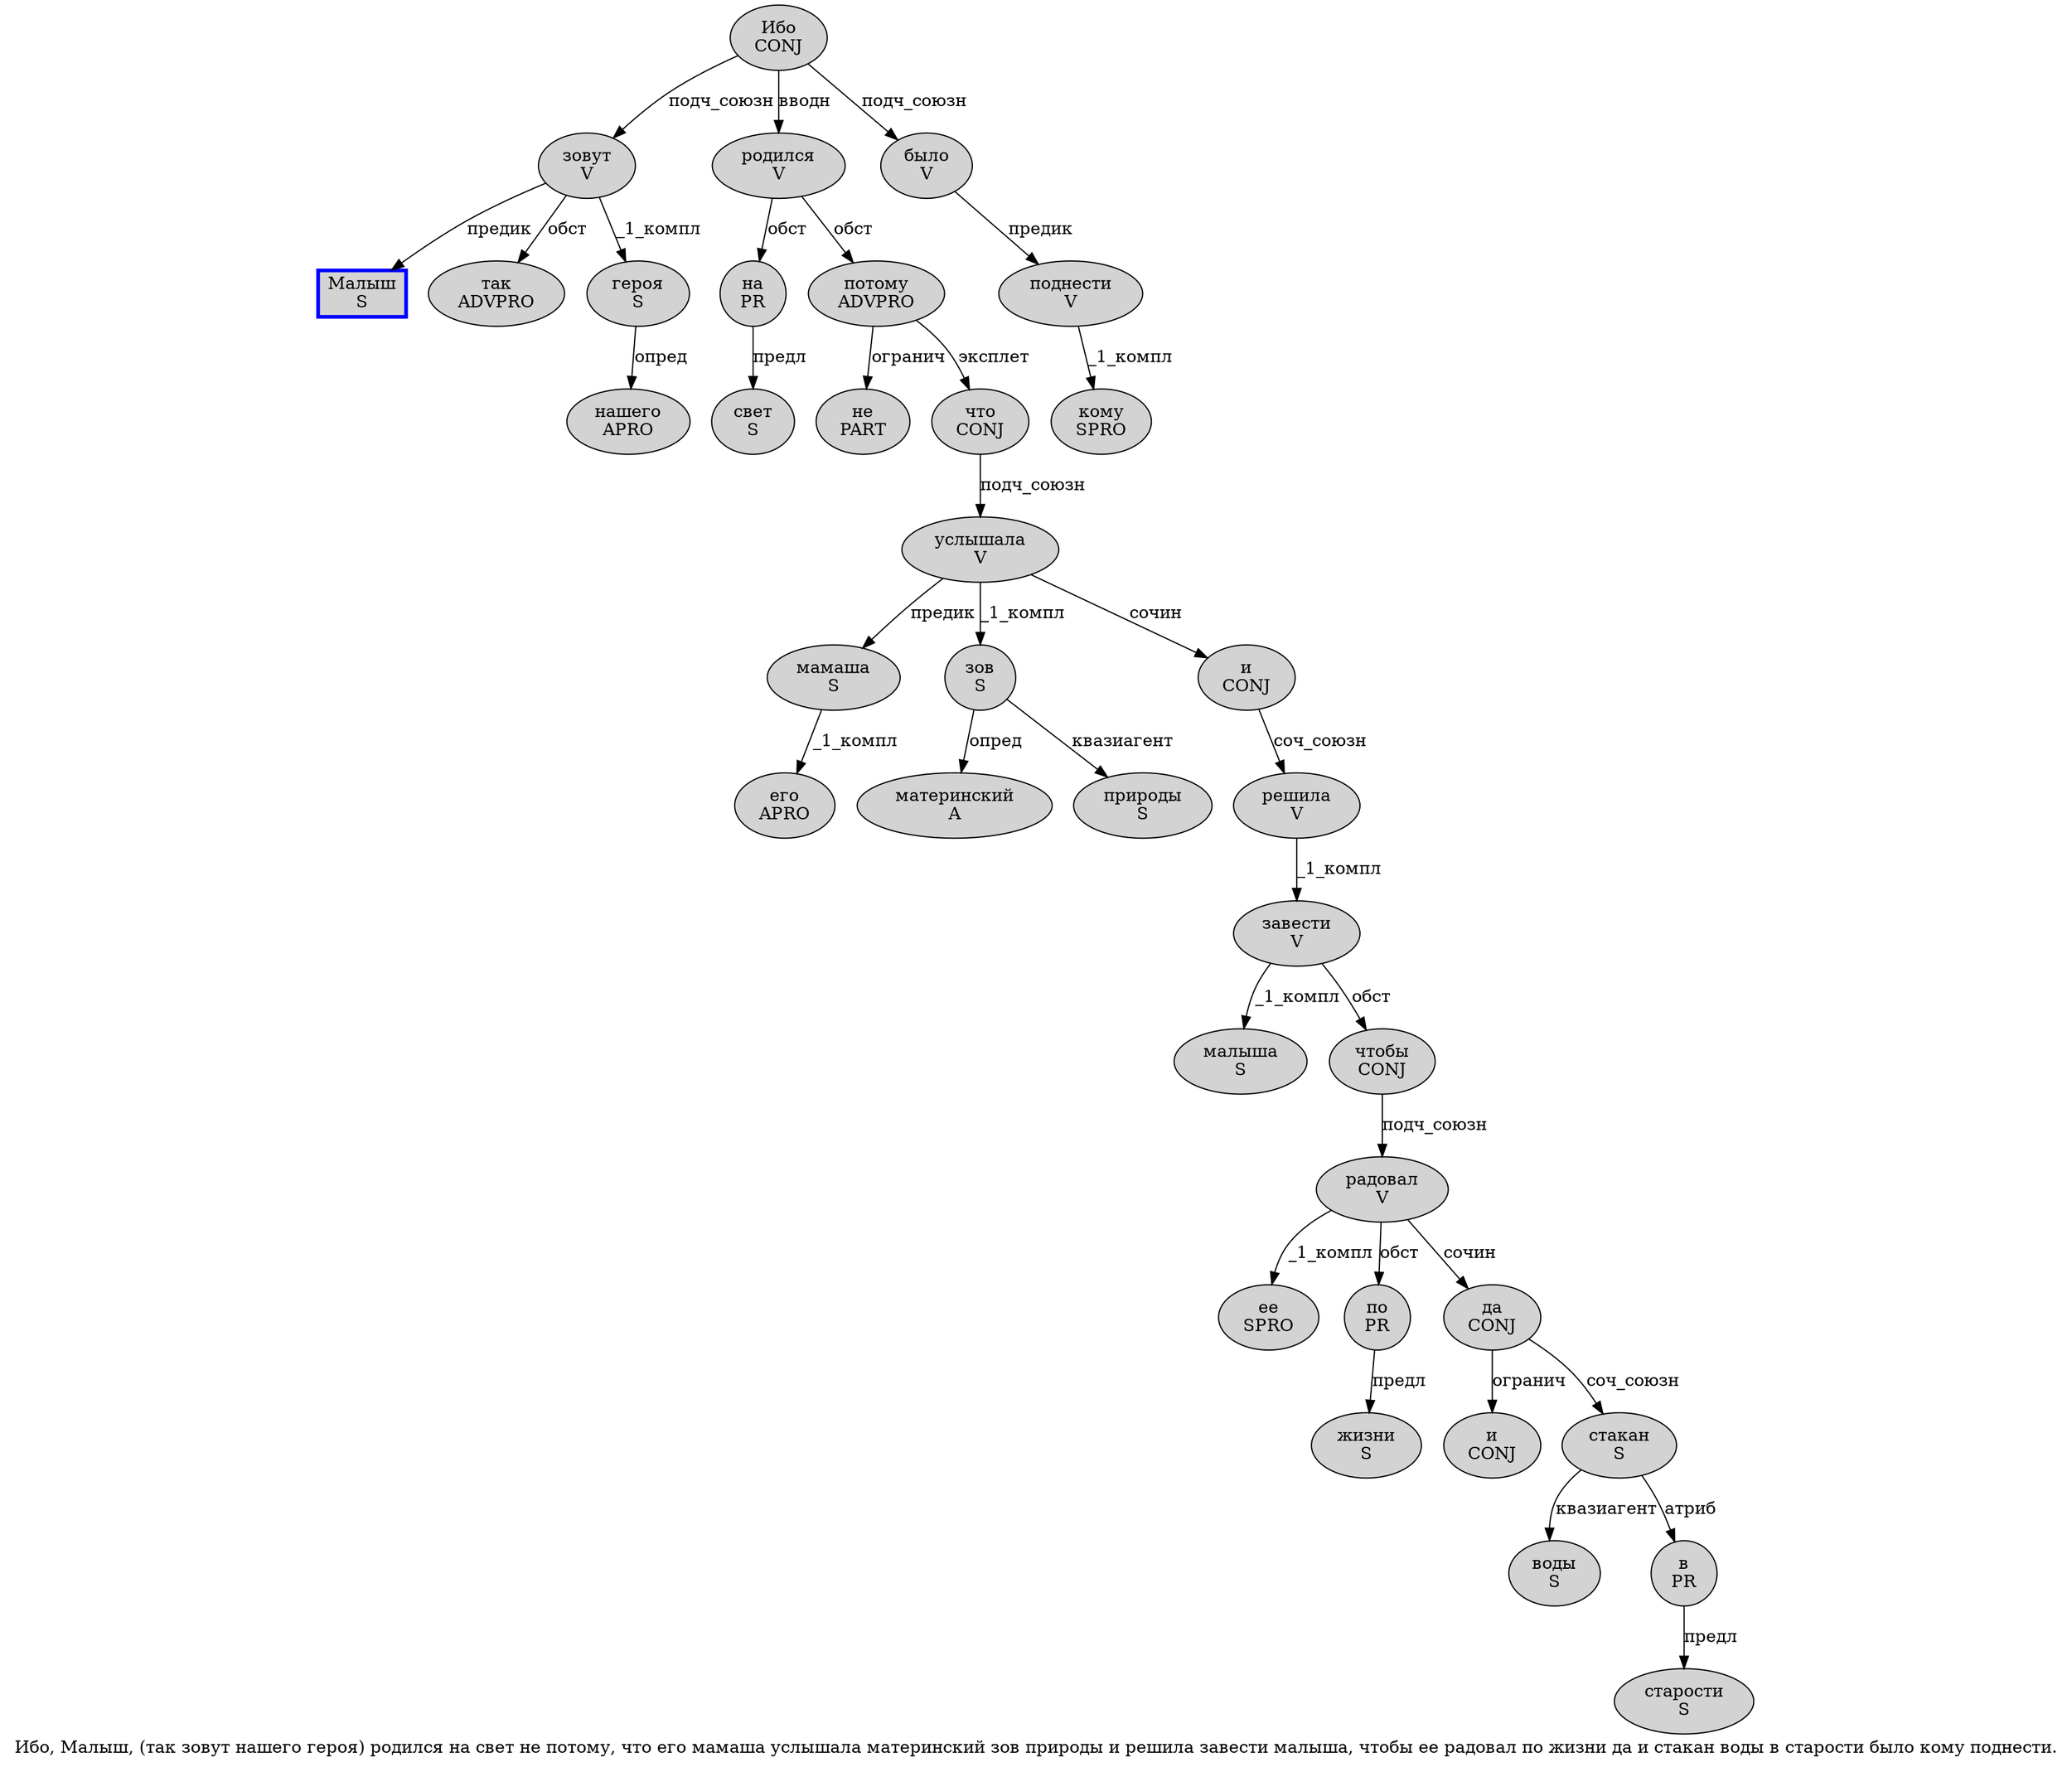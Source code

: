 digraph SENTENCE_4125 {
	graph [label="Ибо, Малыш, (так зовут нашего героя) родился на свет не потому, что его мамаша услышала материнский зов природы и решила завести малыша, чтобы ее радовал по жизни да и стакан воды в старости было кому поднести."]
	node [style=filled]
		0 [label="Ибо
CONJ" color="" fillcolor=lightgray penwidth=1 shape=ellipse]
		2 [label="Малыш
S" color=blue fillcolor=lightgray penwidth=3 shape=box]
		5 [label="так
ADVPRO" color="" fillcolor=lightgray penwidth=1 shape=ellipse]
		6 [label="зовут
V" color="" fillcolor=lightgray penwidth=1 shape=ellipse]
		7 [label="нашего
APRO" color="" fillcolor=lightgray penwidth=1 shape=ellipse]
		8 [label="героя
S" color="" fillcolor=lightgray penwidth=1 shape=ellipse]
		10 [label="родился
V" color="" fillcolor=lightgray penwidth=1 shape=ellipse]
		11 [label="на
PR" color="" fillcolor=lightgray penwidth=1 shape=ellipse]
		12 [label="свет
S" color="" fillcolor=lightgray penwidth=1 shape=ellipse]
		13 [label="не
PART" color="" fillcolor=lightgray penwidth=1 shape=ellipse]
		14 [label="потому
ADVPRO" color="" fillcolor=lightgray penwidth=1 shape=ellipse]
		16 [label="что
CONJ" color="" fillcolor=lightgray penwidth=1 shape=ellipse]
		17 [label="его
APRO" color="" fillcolor=lightgray penwidth=1 shape=ellipse]
		18 [label="мамаша
S" color="" fillcolor=lightgray penwidth=1 shape=ellipse]
		19 [label="услышала
V" color="" fillcolor=lightgray penwidth=1 shape=ellipse]
		20 [label="материнский
A" color="" fillcolor=lightgray penwidth=1 shape=ellipse]
		21 [label="зов
S" color="" fillcolor=lightgray penwidth=1 shape=ellipse]
		22 [label="природы
S" color="" fillcolor=lightgray penwidth=1 shape=ellipse]
		23 [label="и
CONJ" color="" fillcolor=lightgray penwidth=1 shape=ellipse]
		24 [label="решила
V" color="" fillcolor=lightgray penwidth=1 shape=ellipse]
		25 [label="завести
V" color="" fillcolor=lightgray penwidth=1 shape=ellipse]
		26 [label="малыша
S" color="" fillcolor=lightgray penwidth=1 shape=ellipse]
		28 [label="чтобы
CONJ" color="" fillcolor=lightgray penwidth=1 shape=ellipse]
		29 [label="ее
SPRO" color="" fillcolor=lightgray penwidth=1 shape=ellipse]
		30 [label="радовал
V" color="" fillcolor=lightgray penwidth=1 shape=ellipse]
		31 [label="по
PR" color="" fillcolor=lightgray penwidth=1 shape=ellipse]
		32 [label="жизни
S" color="" fillcolor=lightgray penwidth=1 shape=ellipse]
		33 [label="да
CONJ" color="" fillcolor=lightgray penwidth=1 shape=ellipse]
		34 [label="и
CONJ" color="" fillcolor=lightgray penwidth=1 shape=ellipse]
		35 [label="стакан
S" color="" fillcolor=lightgray penwidth=1 shape=ellipse]
		36 [label="воды
S" color="" fillcolor=lightgray penwidth=1 shape=ellipse]
		37 [label="в
PR" color="" fillcolor=lightgray penwidth=1 shape=ellipse]
		38 [label="старости
S" color="" fillcolor=lightgray penwidth=1 shape=ellipse]
		39 [label="было
V" color="" fillcolor=lightgray penwidth=1 shape=ellipse]
		40 [label="кому
SPRO" color="" fillcolor=lightgray penwidth=1 shape=ellipse]
		41 [label="поднести
V" color="" fillcolor=lightgray penwidth=1 shape=ellipse]
			37 -> 38 [label="предл"]
			10 -> 11 [label="обст"]
			10 -> 14 [label="обст"]
			28 -> 30 [label="подч_союзн"]
			31 -> 32 [label="предл"]
			16 -> 19 [label="подч_союзн"]
			19 -> 18 [label="предик"]
			19 -> 21 [label="_1_компл"]
			19 -> 23 [label="сочин"]
			41 -> 40 [label="_1_компл"]
			6 -> 2 [label="предик"]
			6 -> 5 [label="обст"]
			6 -> 8 [label="_1_компл"]
			8 -> 7 [label="опред"]
			0 -> 6 [label="подч_союзн"]
			0 -> 10 [label="вводн"]
			0 -> 39 [label="подч_союзн"]
			23 -> 24 [label="соч_союзн"]
			21 -> 20 [label="опред"]
			21 -> 22 [label="квазиагент"]
			30 -> 29 [label="_1_компл"]
			30 -> 31 [label="обст"]
			30 -> 33 [label="сочин"]
			33 -> 34 [label="огранич"]
			33 -> 35 [label="соч_союзн"]
			39 -> 41 [label="предик"]
			25 -> 26 [label="_1_компл"]
			25 -> 28 [label="обст"]
			24 -> 25 [label="_1_компл"]
			35 -> 36 [label="квазиагент"]
			35 -> 37 [label="атриб"]
			11 -> 12 [label="предл"]
			14 -> 13 [label="огранич"]
			14 -> 16 [label="эксплет"]
			18 -> 17 [label="_1_компл"]
}